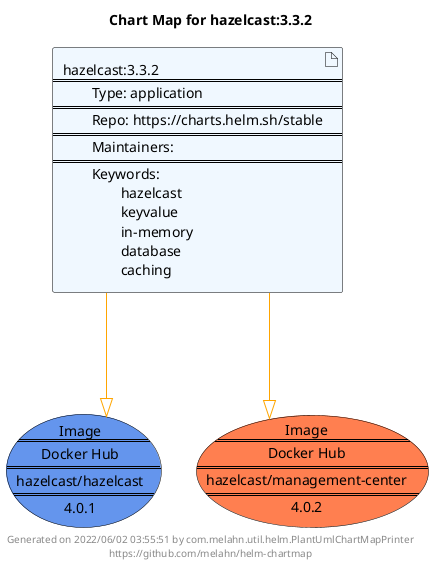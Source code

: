 @startuml
skinparam linetype ortho
skinparam backgroundColor white
skinparam usecaseBorderColor black
skinparam usecaseArrowColor LightSlateGray
skinparam artifactBorderColor black
skinparam artifactArrowColor LightSlateGray

title Chart Map for hazelcast:3.3.2

'There is one referenced Helm Chart
artifact "hazelcast:3.3.2\n====\n\tType: application\n====\n\tRepo: https://charts.helm.sh/stable\n====\n\tMaintainers: \n====\n\tKeywords: \n\t\thazelcast\n\t\tkeyvalue\n\t\tin-memory\n\t\tdatabase\n\t\tcaching" as hazelcast_3_3_2 #AliceBlue

'There are 2 referenced Docker Images
usecase "Image\n====\nDocker Hub\n====\nhazelcast/hazelcast\n====\n4.0.1" as hazelcast_hazelcast_4_0_1 #CornflowerBlue
usecase "Image\n====\nDocker Hub\n====\nhazelcast/management-center\n====\n4.0.2" as hazelcast_management_center_4_0_2 #Coral

'Chart Dependencies
hazelcast_3_3_2--[#orange]-|>hazelcast_hazelcast_4_0_1
hazelcast_3_3_2--[#orange]-|>hazelcast_management_center_4_0_2

center footer Generated on 2022/06/02 03:55:51 by com.melahn.util.helm.PlantUmlChartMapPrinter\nhttps://github.com/melahn/helm-chartmap
@enduml
